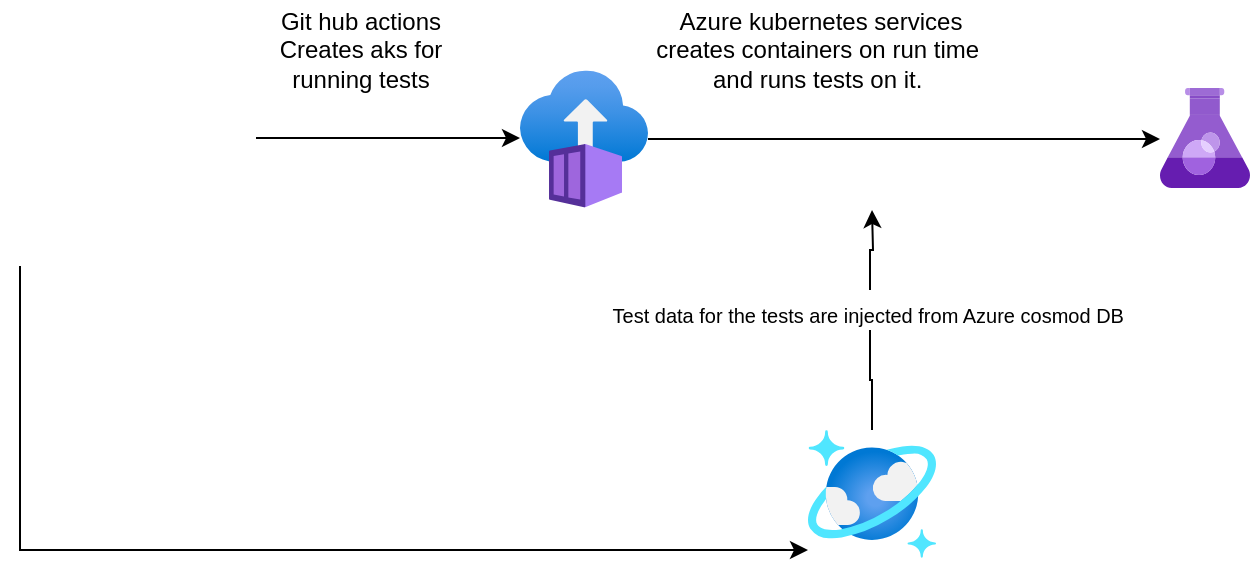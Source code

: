 <mxfile version="17.2.4" type="github">
  <diagram name="Page-1" id="5f0bae14-7c28-e335-631c-24af17079c00">
    <mxGraphModel dx="868" dy="450" grid="1" gridSize="10" guides="1" tooltips="1" connect="1" arrows="1" fold="1" page="1" pageScale="1" pageWidth="1100" pageHeight="850" background="none" math="0" shadow="0">
      <root>
        <mxCell id="0" />
        <mxCell id="1" parent="0" />
        <mxCell id="AqwrNknB-Fc5CEnVq79q-10" style="edgeStyle=orthogonalEdgeStyle;rounded=0;orthogonalLoop=1;jettySize=auto;html=1;" parent="1" source="AqwrNknB-Fc5CEnVq79q-1" edge="1">
          <mxGeometry relative="1" as="geometry">
            <mxPoint x="320" y="124" as="targetPoint" />
          </mxGeometry>
        </mxCell>
        <mxCell id="3pCNXGdGBWIVWIEmmBgW-2" style="edgeStyle=orthogonalEdgeStyle;rounded=0;orthogonalLoop=1;jettySize=auto;html=1;" edge="1" parent="1" source="AqwrNknB-Fc5CEnVq79q-1" target="AqwrNknB-Fc5CEnVq79q-16">
          <mxGeometry relative="1" as="geometry">
            <mxPoint x="124" y="330" as="targetPoint" />
            <Array as="points">
              <mxPoint x="70" y="330" />
            </Array>
          </mxGeometry>
        </mxCell>
        <mxCell id="AqwrNknB-Fc5CEnVq79q-1" value="" style="shape=image;html=1;verticalAlign=top;verticalLabelPosition=bottom;labelBackgroundColor=#ffffff;imageAspect=0;aspect=fixed;image=https://cdn3.iconfinder.com/data/icons/inficons/128/github.png" parent="1" vertex="1">
          <mxGeometry x="60" y="60" width="128" height="128" as="geometry" />
        </mxCell>
        <mxCell id="AqwrNknB-Fc5CEnVq79q-20" style="edgeStyle=orthogonalEdgeStyle;rounded=0;orthogonalLoop=1;jettySize=auto;html=1;" parent="1" source="AqwrNknB-Fc5CEnVq79q-11" edge="1">
          <mxGeometry relative="1" as="geometry">
            <mxPoint x="640" y="124.5" as="targetPoint" />
          </mxGeometry>
        </mxCell>
        <mxCell id="AqwrNknB-Fc5CEnVq79q-11" value="" style="aspect=fixed;html=1;points=[];align=center;image;fontSize=12;image=img/lib/azure2/containers/Container_Instances.svg;" parent="1" vertex="1">
          <mxGeometry x="320" y="90" width="64" height="69" as="geometry" />
        </mxCell>
        <mxCell id="AqwrNknB-Fc5CEnVq79q-17" style="edgeStyle=orthogonalEdgeStyle;rounded=0;orthogonalLoop=1;jettySize=auto;html=1;startArrow=none;" parent="1" source="AqwrNknB-Fc5CEnVq79q-18" edge="1">
          <mxGeometry relative="1" as="geometry">
            <mxPoint x="496" y="160" as="targetPoint" />
          </mxGeometry>
        </mxCell>
        <mxCell id="AqwrNknB-Fc5CEnVq79q-16" value="" style="aspect=fixed;html=1;points=[];align=center;image;fontSize=12;image=img/lib/azure2/databases/Azure_Cosmos_DB.svg;" parent="1" vertex="1">
          <mxGeometry x="464" y="270" width="64" height="64" as="geometry" />
        </mxCell>
        <mxCell id="AqwrNknB-Fc5CEnVq79q-18" value="&lt;sub&gt;Test data for the tests are injected from Azure cosmod DB&amp;nbsp;&lt;/sub&gt;" style="text;html=1;align=center;verticalAlign=middle;resizable=0;points=[];autosize=1;strokeColor=none;fillColor=none;rounded=0;shadow=0;" parent="1" vertex="1">
          <mxGeometry x="360" y="200" width="270" height="20" as="geometry" />
        </mxCell>
        <mxCell id="AqwrNknB-Fc5CEnVq79q-19" value="" style="edgeStyle=orthogonalEdgeStyle;rounded=0;orthogonalLoop=1;jettySize=auto;html=1;endArrow=none;" parent="1" source="AqwrNknB-Fc5CEnVq79q-16" target="AqwrNknB-Fc5CEnVq79q-18" edge="1">
          <mxGeometry relative="1" as="geometry">
            <mxPoint x="496" y="160" as="targetPoint" />
            <mxPoint x="496" y="270" as="sourcePoint" />
          </mxGeometry>
        </mxCell>
        <mxCell id="AqwrNknB-Fc5CEnVq79q-22" value="Git hub actions&lt;br&gt;Creates aks for&lt;br&gt;running tests" style="text;html=1;align=center;verticalAlign=middle;resizable=0;points=[];autosize=1;strokeColor=none;fillColor=none;" parent="1" vertex="1">
          <mxGeometry x="190" y="55" width="100" height="50" as="geometry" />
        </mxCell>
        <mxCell id="AqwrNknB-Fc5CEnVq79q-23" value="Azure kubernetes services&lt;br&gt;creates containers on run time&amp;nbsp;&lt;br&gt;and runs tests on it.&amp;nbsp;" style="text;html=1;align=center;verticalAlign=middle;resizable=0;points=[];autosize=1;strokeColor=none;fillColor=none;" parent="1" vertex="1">
          <mxGeometry x="380" y="55" width="180" height="50" as="geometry" />
        </mxCell>
        <mxCell id="AqwrNknB-Fc5CEnVq79q-24" value="" style="sketch=0;aspect=fixed;html=1;points=[];align=center;image;fontSize=12;image=img/lib/mscae/Azure_Test_Plans.svg;rounded=0;shadow=0;" parent="1" vertex="1">
          <mxGeometry x="640" y="99" width="45" height="50" as="geometry" />
        </mxCell>
      </root>
    </mxGraphModel>
  </diagram>
</mxfile>
